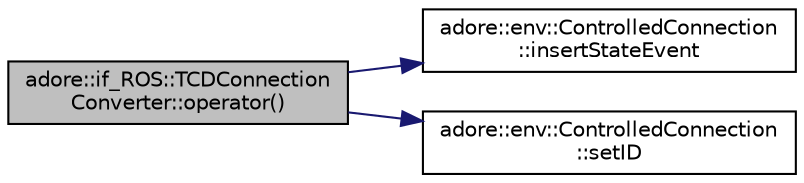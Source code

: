 digraph "adore::if_ROS::TCDConnectionConverter::operator()"
{
 // LATEX_PDF_SIZE
  edge [fontname="Helvetica",fontsize="10",labelfontname="Helvetica",labelfontsize="10"];
  node [fontname="Helvetica",fontsize="10",shape=record];
  rankdir="LR";
  Node1 [label="adore::if_ROS::TCDConnection\lConverter::operator()",height=0.2,width=0.4,color="black", fillcolor="grey75", style="filled", fontcolor="black",tooltip=" "];
  Node1 -> Node2 [color="midnightblue",fontsize="10",style="solid",fontname="Helvetica"];
  Node2 [label="adore::env::ControlledConnection\l::insertStateEvent",height=0.2,width=0.4,color="black", fillcolor="white", style="filled",URL="$classadore_1_1env_1_1ControlledConnection.html#a01403041341728821633b736dc333f27",tooltip=" "];
  Node1 -> Node3 [color="midnightblue",fontsize="10",style="solid",fontname="Helvetica"];
  Node3 [label="adore::env::ControlledConnection\l::setID",height=0.2,width=0.4,color="black", fillcolor="white", style="filled",URL="$classadore_1_1env_1_1ControlledConnection.html#a0a7331ff9617658b3f1e38ea2319f385",tooltip=" "];
}
